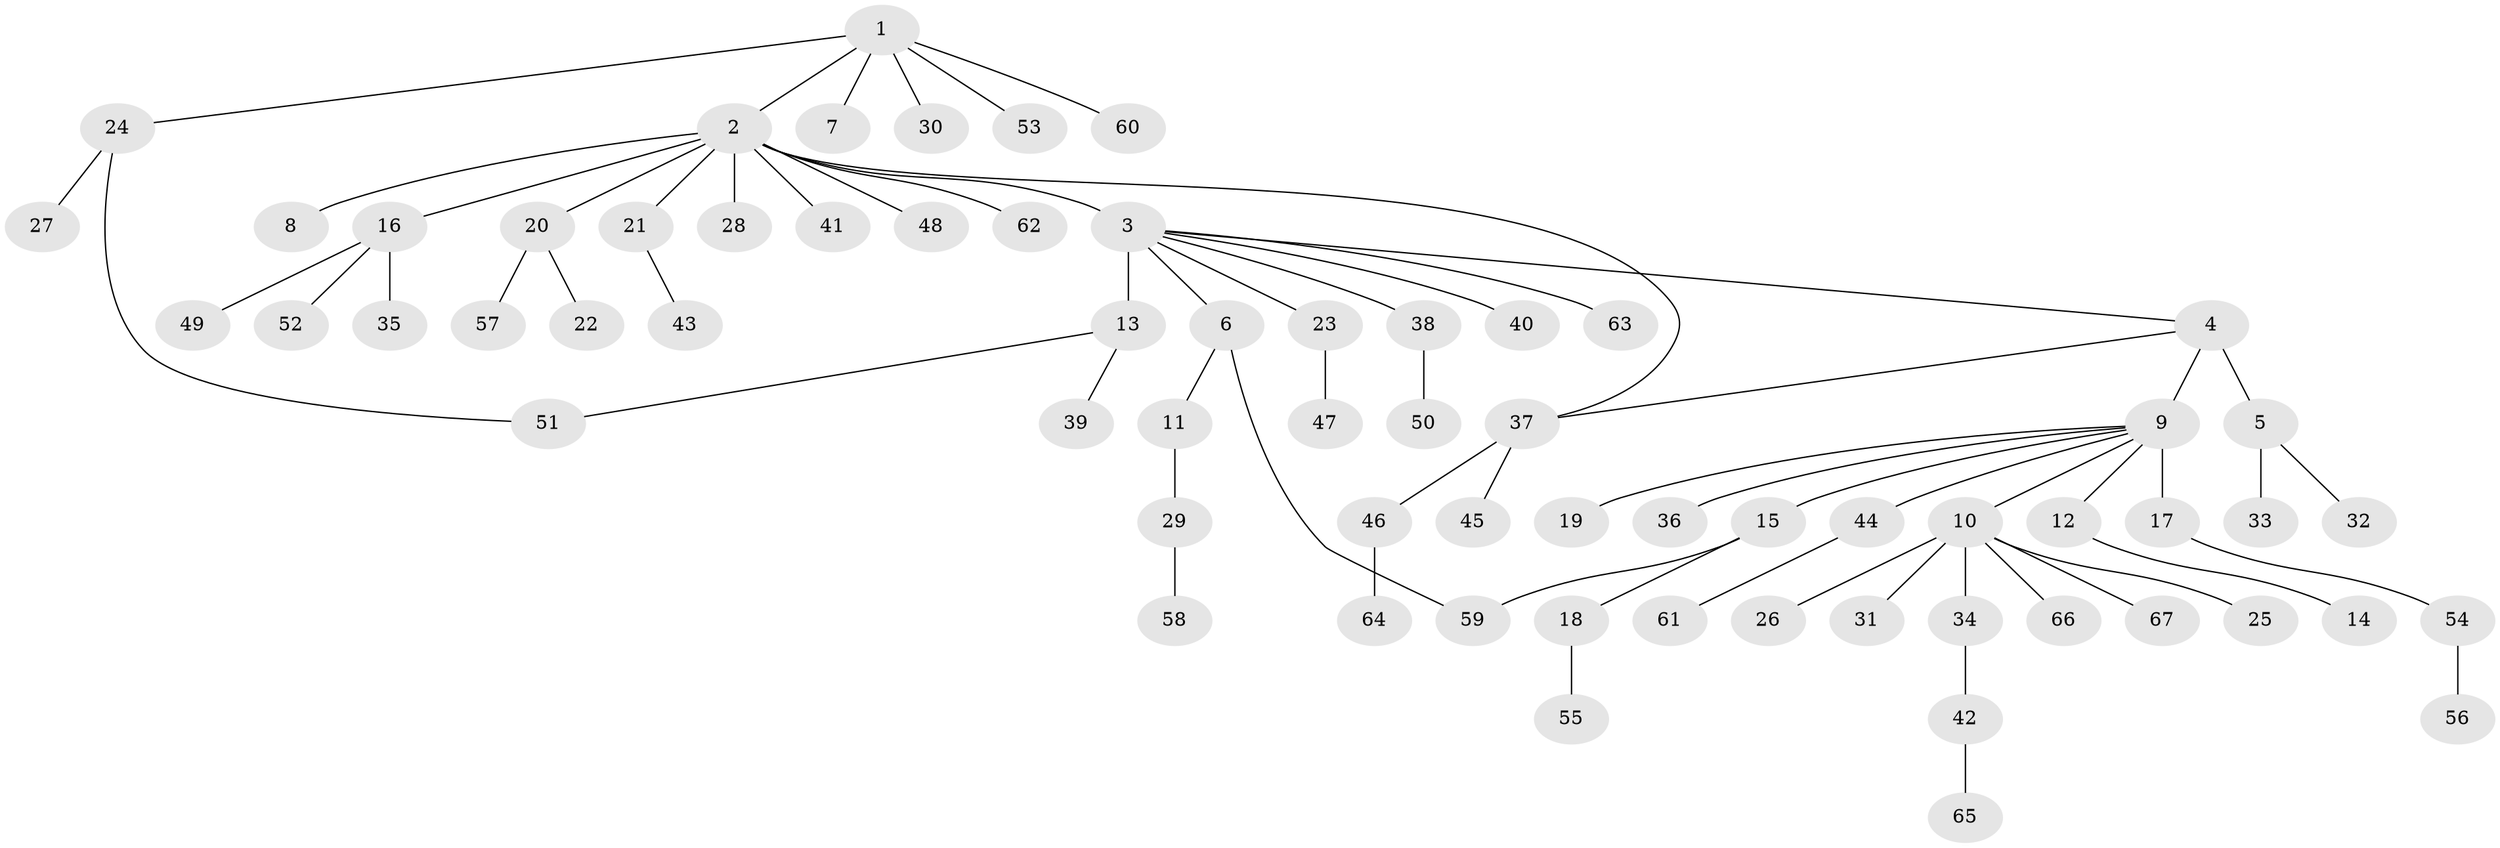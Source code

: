 // original degree distribution, {7: 0.015037593984962405, 12: 0.007518796992481203, 17: 0.007518796992481203, 3: 0.07518796992481203, 4: 0.03759398496240601, 1: 0.6541353383458647, 19: 0.007518796992481203, 9: 0.007518796992481203, 2: 0.15789473684210525, 5: 0.015037593984962405, 6: 0.015037593984962405}
// Generated by graph-tools (version 1.1) at 2025/35/03/09/25 02:35:26]
// undirected, 67 vertices, 69 edges
graph export_dot {
graph [start="1"]
  node [color=gray90,style=filled];
  1;
  2;
  3;
  4;
  5;
  6;
  7;
  8;
  9;
  10;
  11;
  12;
  13;
  14;
  15;
  16;
  17;
  18;
  19;
  20;
  21;
  22;
  23;
  24;
  25;
  26;
  27;
  28;
  29;
  30;
  31;
  32;
  33;
  34;
  35;
  36;
  37;
  38;
  39;
  40;
  41;
  42;
  43;
  44;
  45;
  46;
  47;
  48;
  49;
  50;
  51;
  52;
  53;
  54;
  55;
  56;
  57;
  58;
  59;
  60;
  61;
  62;
  63;
  64;
  65;
  66;
  67;
  1 -- 2 [weight=1.0];
  1 -- 7 [weight=1.0];
  1 -- 24 [weight=1.0];
  1 -- 30 [weight=1.0];
  1 -- 53 [weight=1.0];
  1 -- 60 [weight=1.0];
  2 -- 3 [weight=1.0];
  2 -- 8 [weight=1.0];
  2 -- 16 [weight=1.0];
  2 -- 20 [weight=1.0];
  2 -- 21 [weight=1.0];
  2 -- 28 [weight=1.0];
  2 -- 37 [weight=1.0];
  2 -- 41 [weight=1.0];
  2 -- 48 [weight=1.0];
  2 -- 62 [weight=1.0];
  3 -- 4 [weight=1.0];
  3 -- 6 [weight=1.0];
  3 -- 13 [weight=9.0];
  3 -- 23 [weight=1.0];
  3 -- 38 [weight=1.0];
  3 -- 40 [weight=1.0];
  3 -- 63 [weight=1.0];
  4 -- 5 [weight=3.0];
  4 -- 9 [weight=1.0];
  4 -- 37 [weight=1.0];
  5 -- 32 [weight=1.0];
  5 -- 33 [weight=1.0];
  6 -- 11 [weight=1.0];
  6 -- 59 [weight=1.0];
  9 -- 10 [weight=1.0];
  9 -- 12 [weight=1.0];
  9 -- 15 [weight=1.0];
  9 -- 17 [weight=10.0];
  9 -- 19 [weight=1.0];
  9 -- 36 [weight=1.0];
  9 -- 44 [weight=1.0];
  10 -- 25 [weight=1.0];
  10 -- 26 [weight=1.0];
  10 -- 31 [weight=1.0];
  10 -- 34 [weight=1.0];
  10 -- 66 [weight=1.0];
  10 -- 67 [weight=1.0];
  11 -- 29 [weight=2.0];
  12 -- 14 [weight=1.0];
  13 -- 39 [weight=1.0];
  13 -- 51 [weight=1.0];
  15 -- 18 [weight=1.0];
  15 -- 59 [weight=1.0];
  16 -- 35 [weight=1.0];
  16 -- 49 [weight=1.0];
  16 -- 52 [weight=1.0];
  17 -- 54 [weight=1.0];
  18 -- 55 [weight=1.0];
  20 -- 22 [weight=1.0];
  20 -- 57 [weight=1.0];
  21 -- 43 [weight=4.0];
  23 -- 47 [weight=3.0];
  24 -- 27 [weight=1.0];
  24 -- 51 [weight=1.0];
  29 -- 58 [weight=1.0];
  34 -- 42 [weight=1.0];
  37 -- 45 [weight=2.0];
  37 -- 46 [weight=1.0];
  38 -- 50 [weight=1.0];
  42 -- 65 [weight=1.0];
  44 -- 61 [weight=1.0];
  46 -- 64 [weight=1.0];
  54 -- 56 [weight=2.0];
}
